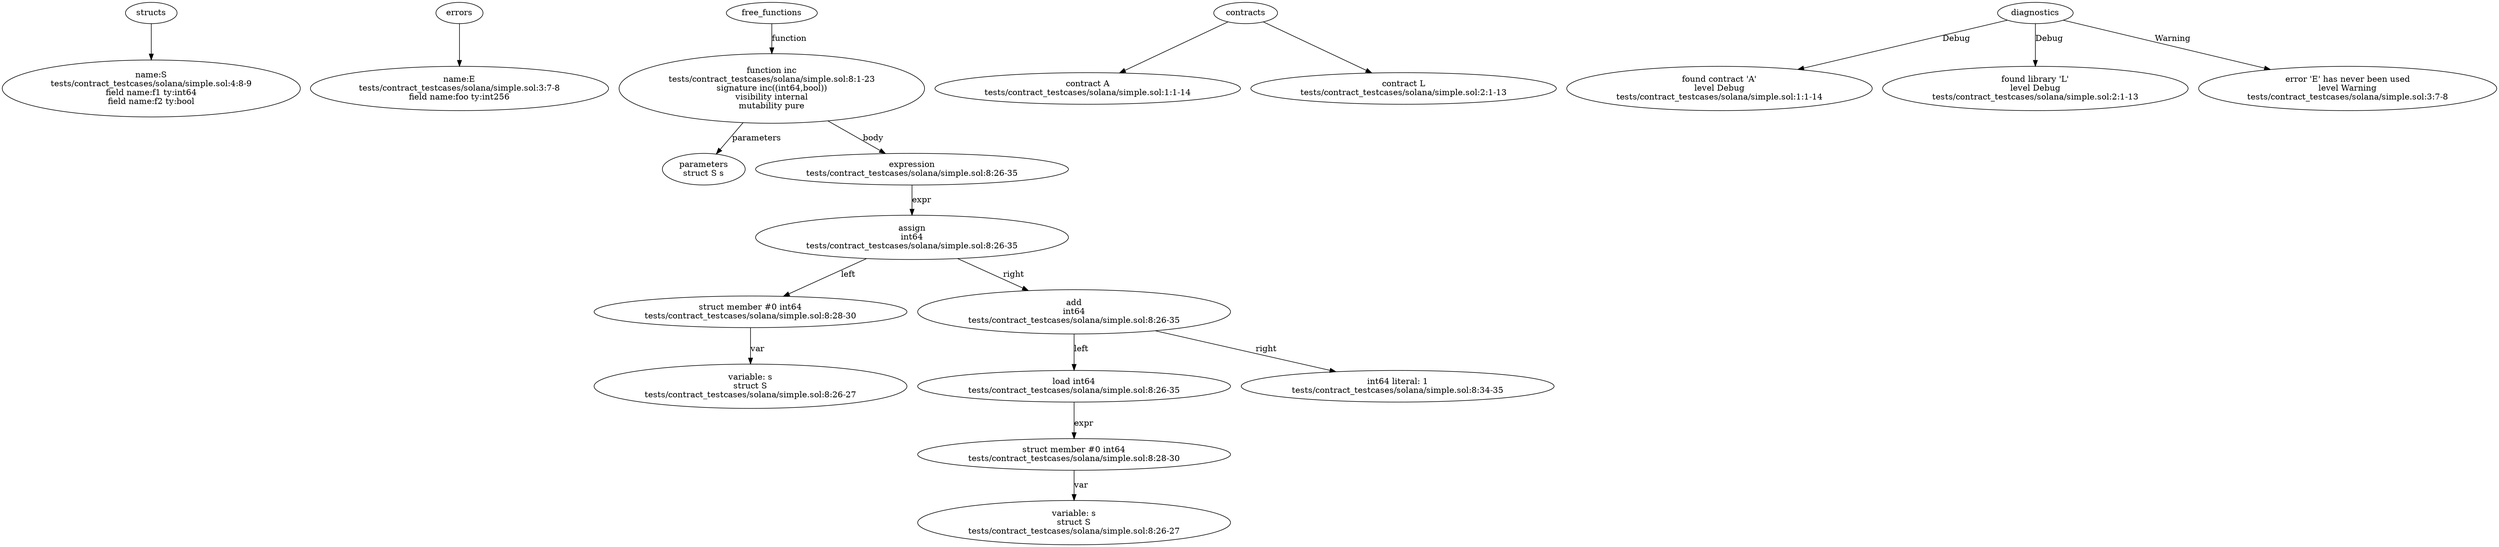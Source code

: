 strict digraph "tests/contract_testcases/solana/simple.sol" {
	S [label="name:S\ntests/contract_testcases/solana/simple.sol:4:8-9\nfield name:f1 ty:int64\nfield name:f2 ty:bool"]
	E [label="name:E\ntests/contract_testcases/solana/simple.sol:3:7-8\nfield name:foo ty:int256"]
	inc [label="function inc\ntests/contract_testcases/solana/simple.sol:8:1-23\nsignature inc((int64,bool))\nvisibility internal\nmutability pure"]
	parameters [label="parameters\nstruct S s"]
	expr [label="expression\ntests/contract_testcases/solana/simple.sol:8:26-35"]
	assign [label="assign\nint64\ntests/contract_testcases/solana/simple.sol:8:26-35"]
	structmember [label="struct member #0 int64\ntests/contract_testcases/solana/simple.sol:8:28-30"]
	variable [label="variable: s\nstruct S\ntests/contract_testcases/solana/simple.sol:8:26-27"]
	add [label="add\nint64\ntests/contract_testcases/solana/simple.sol:8:26-35"]
	load [label="load int64\ntests/contract_testcases/solana/simple.sol:8:26-35"]
	structmember_13 [label="struct member #0 int64\ntests/contract_testcases/solana/simple.sol:8:28-30"]
	variable_14 [label="variable: s\nstruct S\ntests/contract_testcases/solana/simple.sol:8:26-27"]
	number_literal [label="int64 literal: 1\ntests/contract_testcases/solana/simple.sol:8:34-35"]
	contract [label="contract A\ntests/contract_testcases/solana/simple.sol:1:1-14"]
	contract_18 [label="contract L\ntests/contract_testcases/solana/simple.sol:2:1-13"]
	diagnostic [label="found contract 'A'\nlevel Debug\ntests/contract_testcases/solana/simple.sol:1:1-14"]
	diagnostic_21 [label="found library 'L'\nlevel Debug\ntests/contract_testcases/solana/simple.sol:2:1-13"]
	diagnostic_22 [label="error 'E' has never been used\nlevel Warning\ntests/contract_testcases/solana/simple.sol:3:7-8"]
	structs -> S
	errors -> E
	free_functions -> inc [label="function"]
	inc -> parameters [label="parameters"]
	inc -> expr [label="body"]
	expr -> assign [label="expr"]
	assign -> structmember [label="left"]
	structmember -> variable [label="var"]
	assign -> add [label="right"]
	add -> load [label="left"]
	load -> structmember_13 [label="expr"]
	structmember_13 -> variable_14 [label="var"]
	add -> number_literal [label="right"]
	contracts -> contract
	contracts -> contract_18
	diagnostics -> diagnostic [label="Debug"]
	diagnostics -> diagnostic_21 [label="Debug"]
	diagnostics -> diagnostic_22 [label="Warning"]
}
